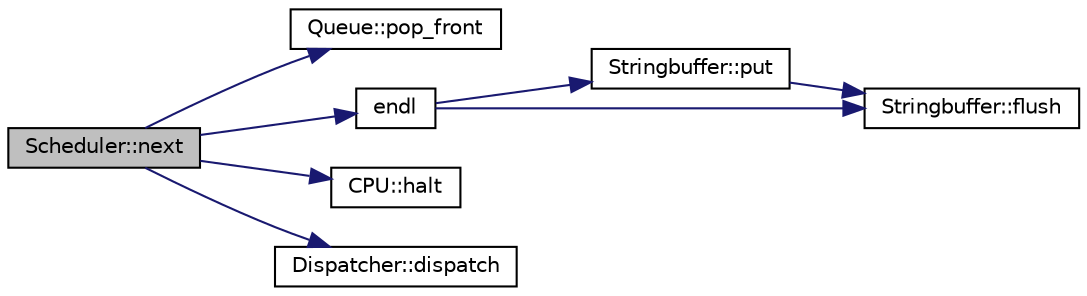 digraph "Scheduler::next"
{
  bgcolor="transparent";
  edge [fontname="Helvetica",fontsize="10",labelfontname="Helvetica",labelfontsize="10"];
  node [fontname="Helvetica",fontsize="10",shape=record];
  rankdir="LR";
  Node1 [label="Scheduler::next",height=0.2,width=0.4,color="black", fillcolor="grey75", style="filled", fontcolor="black"];
  Node1 -> Node2 [color="midnightblue",fontsize="10",style="solid",fontname="Helvetica"];
  Node2 [label="Queue::pop_front",height=0.2,width=0.4,color="black",URL="$classQueue.html#a2e7a90bce7215eca468ac31776285b6e"];
  Node1 -> Node3 [color="midnightblue",fontsize="10",style="solid",fontname="Helvetica"];
  Node3 [label="endl",height=0.2,width=0.4,color="black",URL="$o__stream_8h.html#a28de23f7cab39bdb0f6a5dc3801b6c6d",tooltip="print buffer after adding a newline "];
  Node3 -> Node4 [color="midnightblue",fontsize="10",style="solid",fontname="Helvetica"];
  Node4 [label="Stringbuffer::put",height=0.2,width=0.4,color="black",URL="$classStringbuffer.html#ae497ac75047c4a8d2e35d49b92878480",tooltip="insert a character into the buffer "];
  Node4 -> Node5 [color="midnightblue",fontsize="10",style="solid",fontname="Helvetica"];
  Node5 [label="Stringbuffer::flush",height=0.2,width=0.4,color="black",URL="$classStringbuffer.html#abfb79178e3d7520f99aec80f996abaac",tooltip="flush the content of the buffer to the screen "];
  Node3 -> Node5 [color="midnightblue",fontsize="10",style="solid",fontname="Helvetica"];
  Node1 -> Node6 [color="midnightblue",fontsize="10",style="solid",fontname="Helvetica"];
  Node6 [label="CPU::halt",height=0.2,width=0.4,color="black",URL="$classCPU.html#a189729f4ca240ff52004a34b9057d448"];
  Node1 -> Node7 [color="midnightblue",fontsize="10",style="solid",fontname="Helvetica"];
  Node7 [label="Dispatcher::dispatch",height=0.2,width=0.4,color="black",URL="$classDispatcher.html#ae5e8e2d148cd30aa060cab3c410396d1",tooltip="Switch to another thread. "];
}
